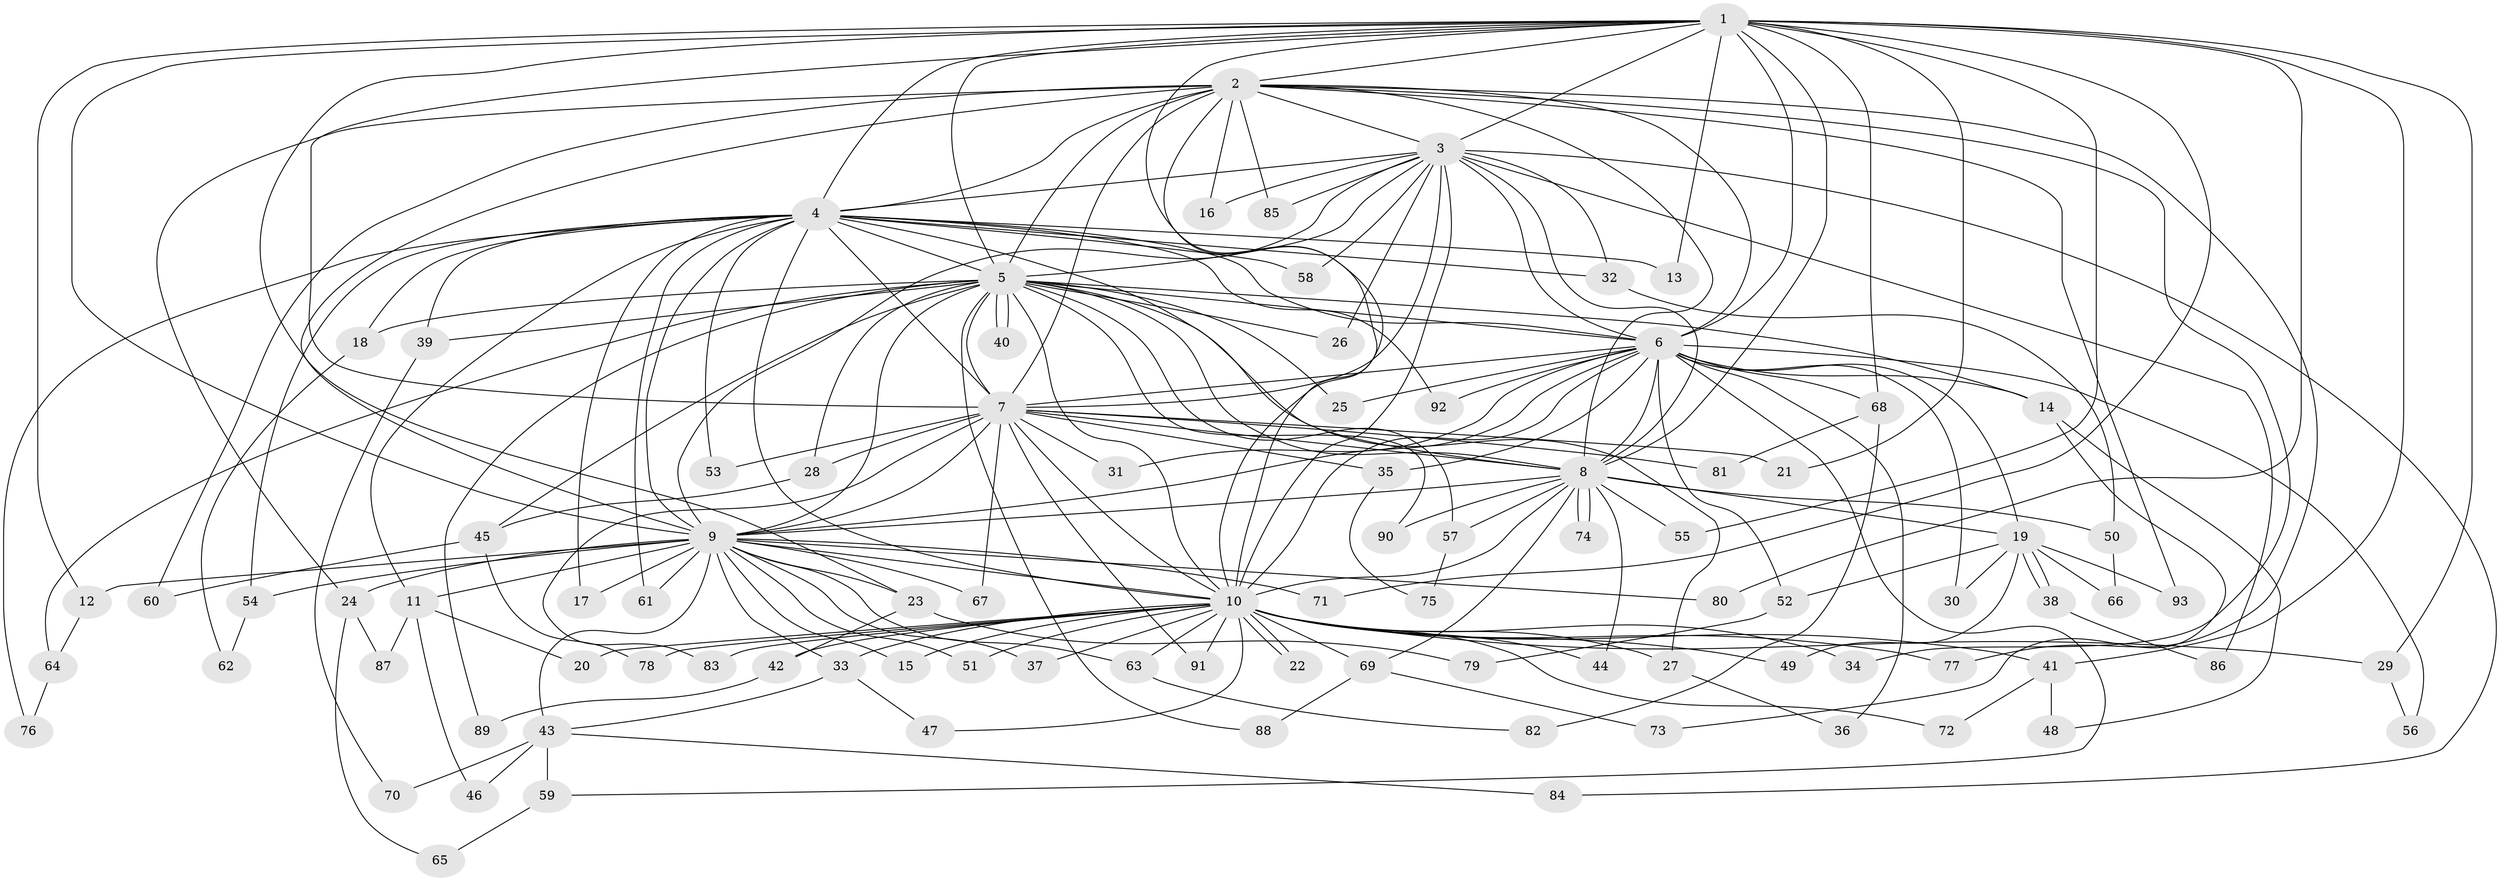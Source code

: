 // coarse degree distribution, {16: 0.014084507042253521, 25: 0.014084507042253521, 14: 0.014084507042253521, 21: 0.014084507042253521, 24: 0.014084507042253521, 15: 0.014084507042253521, 22: 0.014084507042253521, 26: 0.014084507042253521, 5: 0.014084507042253521, 3: 0.19718309859154928, 2: 0.5211267605633803, 4: 0.11267605633802817, 8: 0.014084507042253521, 1: 0.014084507042253521, 7: 0.014084507042253521}
// Generated by graph-tools (version 1.1) at 2025/41/03/06/25 10:41:42]
// undirected, 93 vertices, 211 edges
graph export_dot {
graph [start="1"]
  node [color=gray90,style=filled];
  1;
  2;
  3;
  4;
  5;
  6;
  7;
  8;
  9;
  10;
  11;
  12;
  13;
  14;
  15;
  16;
  17;
  18;
  19;
  20;
  21;
  22;
  23;
  24;
  25;
  26;
  27;
  28;
  29;
  30;
  31;
  32;
  33;
  34;
  35;
  36;
  37;
  38;
  39;
  40;
  41;
  42;
  43;
  44;
  45;
  46;
  47;
  48;
  49;
  50;
  51;
  52;
  53;
  54;
  55;
  56;
  57;
  58;
  59;
  60;
  61;
  62;
  63;
  64;
  65;
  66;
  67;
  68;
  69;
  70;
  71;
  72;
  73;
  74;
  75;
  76;
  77;
  78;
  79;
  80;
  81;
  82;
  83;
  84;
  85;
  86;
  87;
  88;
  89;
  90;
  91;
  92;
  93;
  1 -- 2;
  1 -- 3;
  1 -- 4;
  1 -- 5;
  1 -- 6;
  1 -- 7;
  1 -- 8;
  1 -- 9;
  1 -- 10;
  1 -- 12;
  1 -- 13;
  1 -- 21;
  1 -- 23;
  1 -- 29;
  1 -- 41;
  1 -- 55;
  1 -- 68;
  1 -- 71;
  1 -- 80;
  2 -- 3;
  2 -- 4;
  2 -- 5;
  2 -- 6;
  2 -- 7;
  2 -- 8;
  2 -- 9;
  2 -- 10;
  2 -- 16;
  2 -- 24;
  2 -- 34;
  2 -- 60;
  2 -- 77;
  2 -- 85;
  2 -- 93;
  3 -- 4;
  3 -- 5;
  3 -- 6;
  3 -- 7;
  3 -- 8;
  3 -- 9;
  3 -- 10;
  3 -- 16;
  3 -- 26;
  3 -- 32;
  3 -- 58;
  3 -- 84;
  3 -- 85;
  3 -- 86;
  4 -- 5;
  4 -- 6;
  4 -- 7;
  4 -- 8;
  4 -- 9;
  4 -- 10;
  4 -- 11;
  4 -- 13;
  4 -- 17;
  4 -- 18;
  4 -- 32;
  4 -- 39;
  4 -- 53;
  4 -- 54;
  4 -- 58;
  4 -- 61;
  4 -- 76;
  4 -- 92;
  5 -- 6;
  5 -- 7;
  5 -- 8;
  5 -- 9;
  5 -- 10;
  5 -- 14;
  5 -- 18;
  5 -- 25;
  5 -- 26;
  5 -- 27;
  5 -- 28;
  5 -- 39;
  5 -- 40;
  5 -- 40;
  5 -- 45;
  5 -- 57;
  5 -- 64;
  5 -- 88;
  5 -- 89;
  5 -- 90;
  6 -- 7;
  6 -- 8;
  6 -- 9;
  6 -- 10;
  6 -- 14;
  6 -- 19;
  6 -- 25;
  6 -- 30;
  6 -- 31;
  6 -- 35;
  6 -- 36;
  6 -- 52;
  6 -- 56;
  6 -- 59;
  6 -- 68;
  6 -- 92;
  7 -- 8;
  7 -- 9;
  7 -- 10;
  7 -- 21;
  7 -- 28;
  7 -- 31;
  7 -- 35;
  7 -- 53;
  7 -- 67;
  7 -- 81;
  7 -- 83;
  7 -- 91;
  8 -- 9;
  8 -- 10;
  8 -- 19;
  8 -- 44;
  8 -- 50;
  8 -- 55;
  8 -- 57;
  8 -- 69;
  8 -- 74;
  8 -- 74;
  8 -- 90;
  9 -- 10;
  9 -- 11;
  9 -- 12;
  9 -- 15;
  9 -- 17;
  9 -- 23;
  9 -- 24;
  9 -- 33;
  9 -- 37;
  9 -- 43;
  9 -- 51;
  9 -- 54;
  9 -- 61;
  9 -- 63;
  9 -- 67;
  9 -- 71;
  9 -- 80;
  10 -- 15;
  10 -- 20;
  10 -- 22;
  10 -- 22;
  10 -- 27;
  10 -- 29;
  10 -- 33;
  10 -- 34;
  10 -- 37;
  10 -- 41;
  10 -- 42;
  10 -- 44;
  10 -- 47;
  10 -- 49;
  10 -- 51;
  10 -- 63;
  10 -- 69;
  10 -- 72;
  10 -- 77;
  10 -- 78;
  10 -- 83;
  10 -- 91;
  11 -- 20;
  11 -- 46;
  11 -- 87;
  12 -- 64;
  14 -- 48;
  14 -- 73;
  18 -- 62;
  19 -- 30;
  19 -- 38;
  19 -- 38;
  19 -- 49;
  19 -- 52;
  19 -- 66;
  19 -- 93;
  23 -- 42;
  23 -- 79;
  24 -- 65;
  24 -- 87;
  27 -- 36;
  28 -- 45;
  29 -- 56;
  32 -- 50;
  33 -- 43;
  33 -- 47;
  35 -- 75;
  38 -- 86;
  39 -- 70;
  41 -- 48;
  41 -- 72;
  42 -- 89;
  43 -- 46;
  43 -- 59;
  43 -- 70;
  43 -- 84;
  45 -- 60;
  45 -- 78;
  50 -- 66;
  52 -- 79;
  54 -- 62;
  57 -- 75;
  59 -- 65;
  63 -- 82;
  64 -- 76;
  68 -- 81;
  68 -- 82;
  69 -- 73;
  69 -- 88;
}
